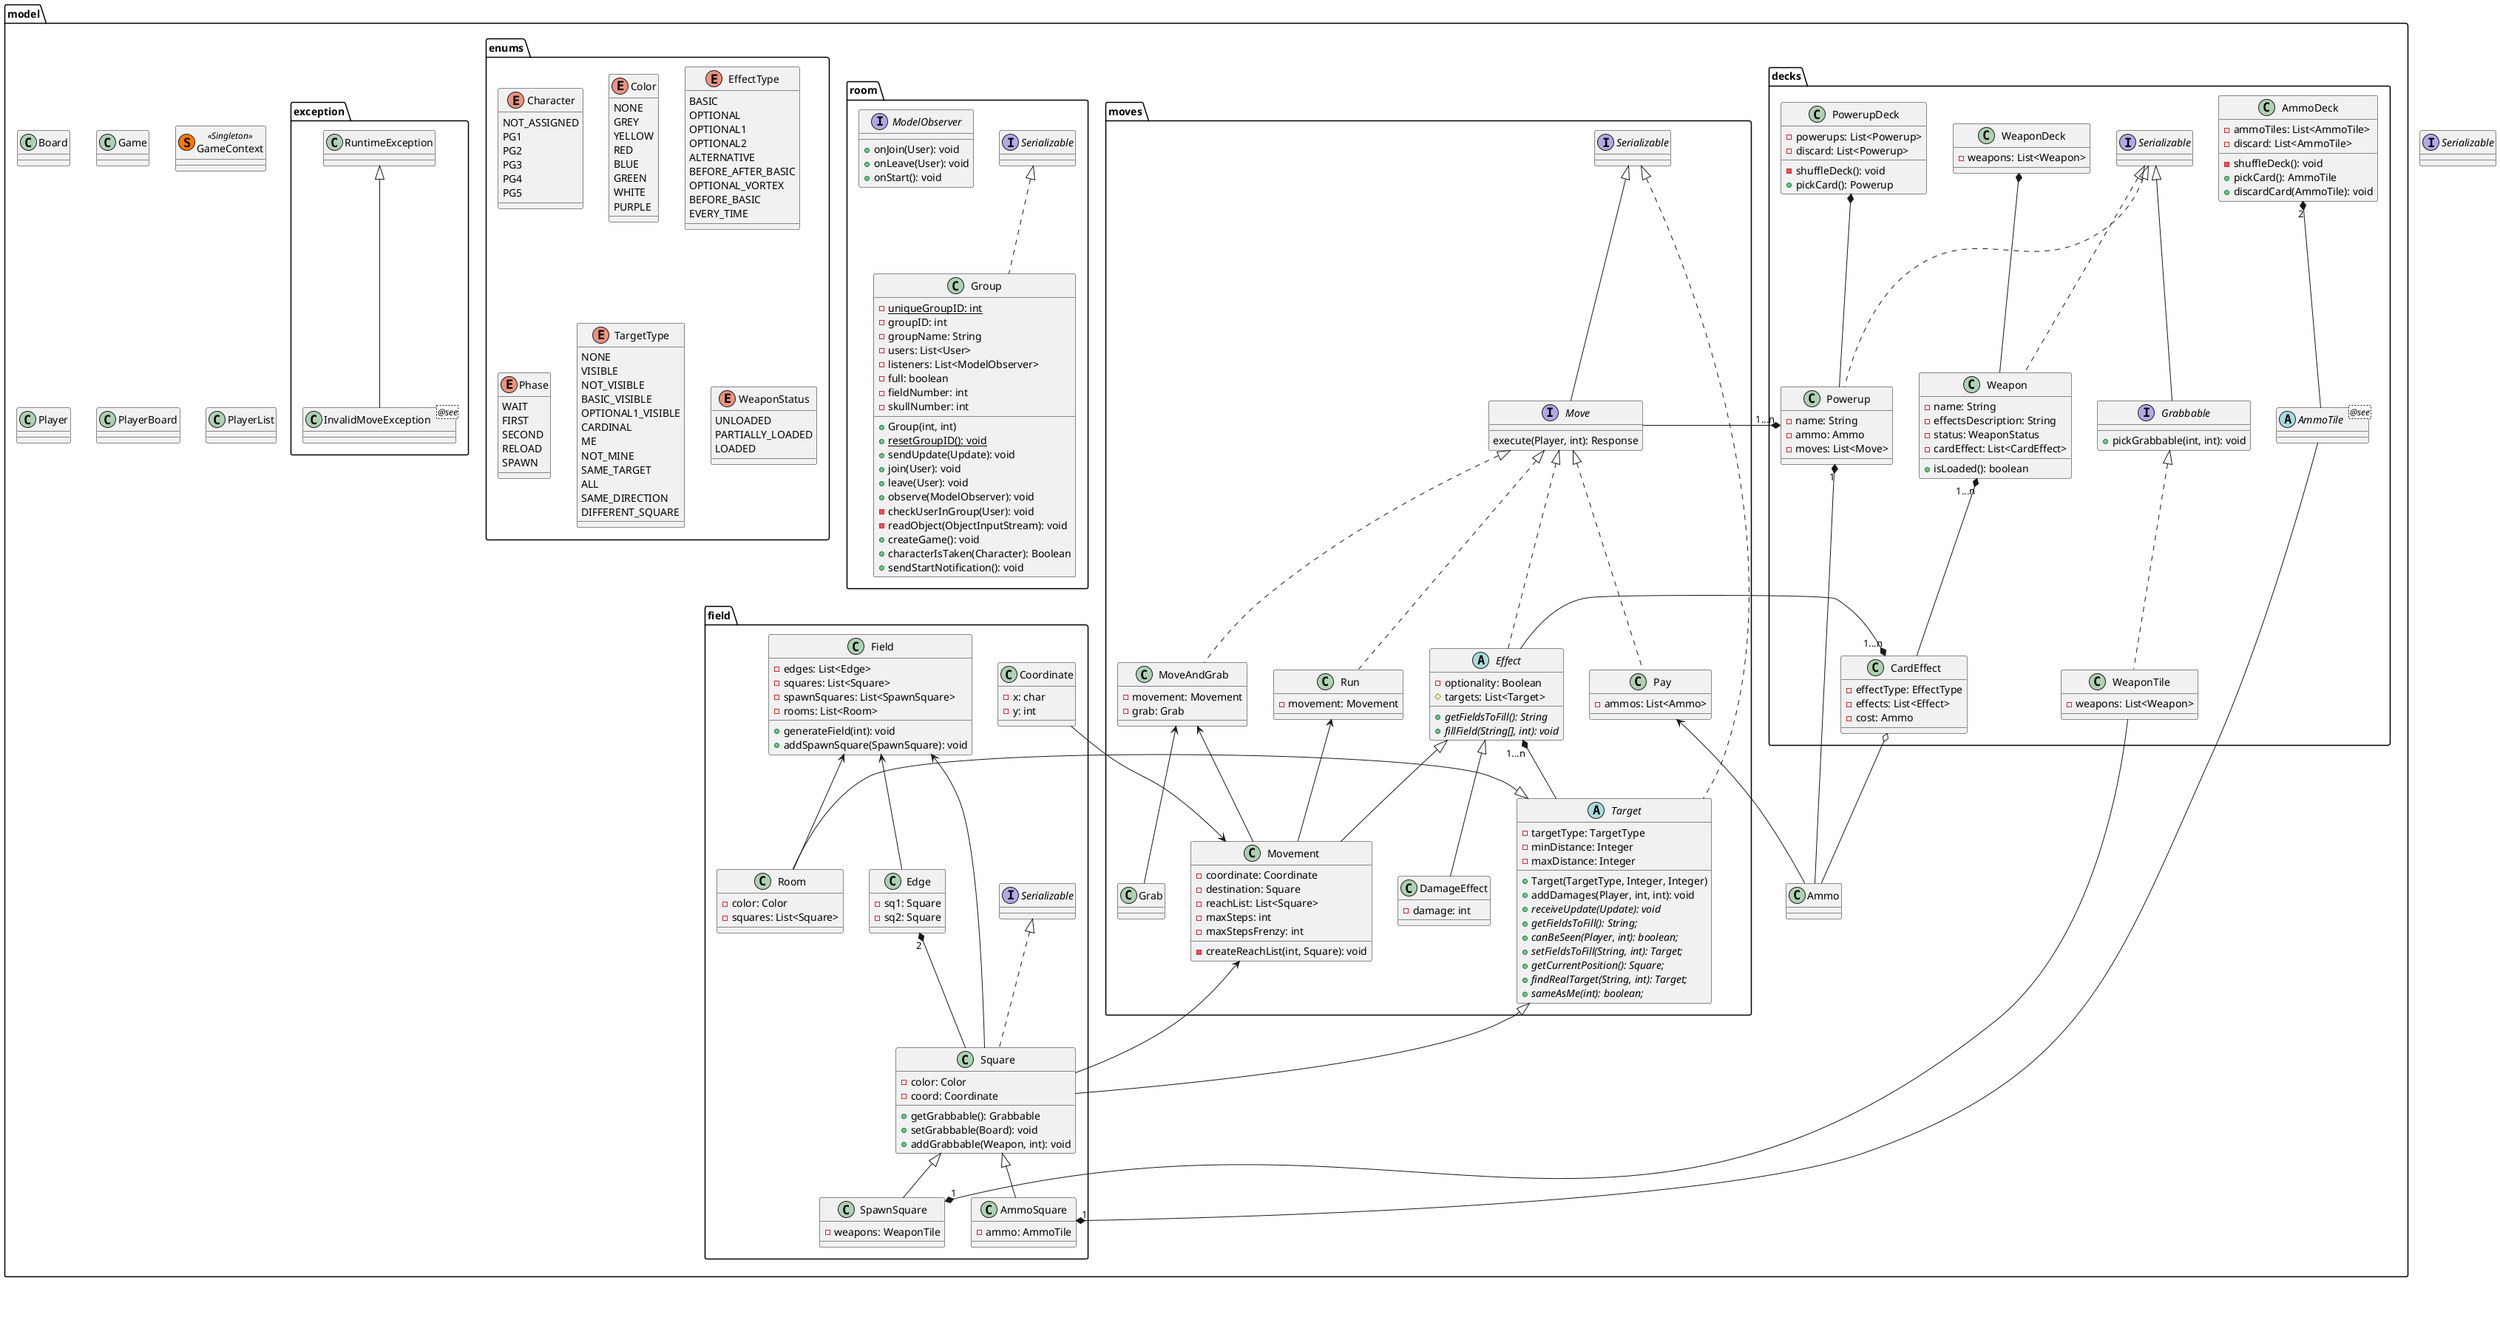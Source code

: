 @startuml
interface Serializable
package model{
    package decks{
        class AmmoDeck{
            - ammoTiles: List<AmmoTile>
            - discard: List<AmmoTile>
            __
            - shuffleDeck(): void
            + pickCard(): AmmoTile
            + discardCard(AmmoTile): void
        }

        abstract class AmmoTile <@see>

        class CardEffect{
            - effectType: EffectType
            - effects: List<Effect>
            - cost: Ammo
        }

        interface Grabbable extends Serializable{
            + pickGrabbable(int, int): void
        }

        class Powerup implements Serializable{
            - name: String
            - ammo: Ammo
            - moves: List<Move>
        }

        class PowerupDeck{
            - powerups: List<Powerup>
            - discard: List<Powerup>
            __
            - shuffleDeck(): void
            + pickCard(): Powerup
        }

        class Weapon implements Serializable{
            - name: String
            - effectsDescription: String
            - status: WeaponStatus
            - cardEffect: List<CardEffect>
            __
            + isLoaded(): boolean
        }

        class WeaponDeck{
            - weapons: List<Weapon>
        }

        class WeaponTile implements Grabbable{
            - weapons: List<Weapon>
        }

        AmmoDeck "2" *-- AmmoTile
        PowerupDeck *-- Powerup
        WeaponDeck *-- Weapon
    }

    package field{
        class AmmoSquare extends Square{
            - ammo: AmmoTile
        }

        class Coordinate {
            - x: char
            - y: int
        }

        class Edge{
            - sq1: Square
            - sq2: Square
        }

        class Field{
            - edges: List<Edge>
            - squares: List<Square>
            - spawnSquares: List<SpawnSquare>
            - rooms: List<Room>
            __
            + generateField(int): void
            + addSpawnSquare(SpawnSquare): void
        }

        class Room{
            - color: Color
            - squares: List<Square>
        }

        class SpawnSquare extends Square{
            - weapons: WeaponTile
        }

        class Square implements Serializable{
            - color: Color
            - coord: Coordinate
            __
            + getGrabbable(): Grabbable
            + setGrabbable(Board): void
            + addGrabbable(Weapon, int): void
        }

        Edge "2" *-- Square
        Field <-- Edge
        Field <-- Square
        Field <-- Room
    }

    package moves{
        class DamageEffect extends Effect{
            - damage: int
        }

        abstract Effect implements Move{
            - optionality: Boolean
            # targets: List<Target>
            __
            + {abstract} getFieldsToFill(): String
            + {abstract} fillField(String[], int): void
        }

        interface Move extends Serializable{
            execute(Player, int): Response
        }

        class MoveAndGrab implements Move{
            - movement: Movement
            - grab: Grab
        }

        class Movement extends Effect{
            - coordinate: Coordinate
            - destination: Square
            - reachList: List<Square>
            - maxSteps: int
            - maxStepsFrenzy: int
            __
            - createReachList(int, Square): void
        }

        class Pay implements Move{
            - ammos: List<Ammo>
        }

        class Run implements Move{
            - movement: Movement
        }

        abstract Target implements Serializable{
            - targetType: TargetType
            - minDistance: Integer
            - maxDistance: Integer
            __
            + Target(TargetType, Integer, Integer)
            + addDamages(Player, int, int): void
            + {abstract} receiveUpdate(Update): void
            + {abstract} getFieldsToFill(): String;
            + {abstract} canBeSeen(Player, int): boolean;
            + {abstract} setFieldsToFill(String, int): Target;
            + {abstract} getCurrentPosition(): Square;
            + {abstract} findRealTarget(String, int): Target;
            + {abstract} sameAsMe(int): boolean;
        }

        Effect "1...n" *-- Target
        MoveAndGrab <-- Movement
        MoveAndGrab <-- Grab
        Run <-- Movement
    }

    package room{
        class Group implements Serializable{
            - {static} uniqueGroupID: int
            - groupID: int
            - groupName: String
            - users: List<User>
            - listeners: List<ModelObserver>
            - full: boolean
            - fieldNumber: int
            - skullNumber: int
            __
            + Group(int, int)
            + {static} resetGroupID(): void
            + sendUpdate(Update): void
            + join(User): void
            + leave(User): void
            + observe(ModelObserver): void
            - checkUserInGroup(User): void
            - readObject(ObjectInputStream): void
            + createGame(): void
            + characterIsTaken(Character): Boolean
            + sendStartNotification(): void
        }

        interface ModelObserver {
            + onJoin(User): void
            + onLeave(User): void
            + onStart(): void

        }
    }

    class Ammo{

    }

    class Board{

    }

    class Game{

    }

    class GameContext  << (S,#FF7700) Singleton >> {

    }

    class Player {

    }

    class PlayerBoard{

    }

    class PlayerList {

    }

    CardEffect "1...n" *-- Effect
    CardEffect o-- Ammo

    Powerup "1" *-- Ammo
    Powerup "1...n" *-- Move

    Weapon "1...n" *-- CardEffect

    Target <|-- Room
    Target <|-- Square
    AmmoSquare "1" *-- AmmoTile
    SpawnSquare "1" *-- WeaponTile

    Movement <-- Square
    Movement <-- Coordinate

    Pay <-- Ammo

    package enums{
        enum Character{
            NOT_ASSIGNED
            PG1
            PG2
            PG3
            PG4
            PG5
        }
        enum Color{
            NONE
            GREY
            YELLOW
            RED
            BLUE
            GREEN
            WHITE
            PURPLE
        }
        enum EffectType {
            BASIC
            OPTIONAL
            OPTIONAL1
            OPTIONAL2
            ALTERNATIVE
            BEFORE_AFTER_BASIC
            OPTIONAL_VORTEX
            BEFORE_BASIC
            EVERY_TIME
        }
        enum Phase{
            WAIT
            FIRST
            SECOND
            RELOAD
            SPAWN
        }
        enum TargetType{
            NONE
            VISIBLE
            NOT_VISIBLE
            BASIC_VISIBLE
            OPTIONAL1_VISIBLE
            CARDINAL
            ME
            NOT_MINE
            SAME_TARGET
            ALL
            SAME_DIRECTION
            DIFFERENT_SQUARE
        }
        enum WeaponStatus{
            UNLOADED
            PARTIALLY_LOADED
            LOADED
        }
    }

    package exception{
        class InvalidMoveException <@see> extends RuntimeException
    }
}
@enduml